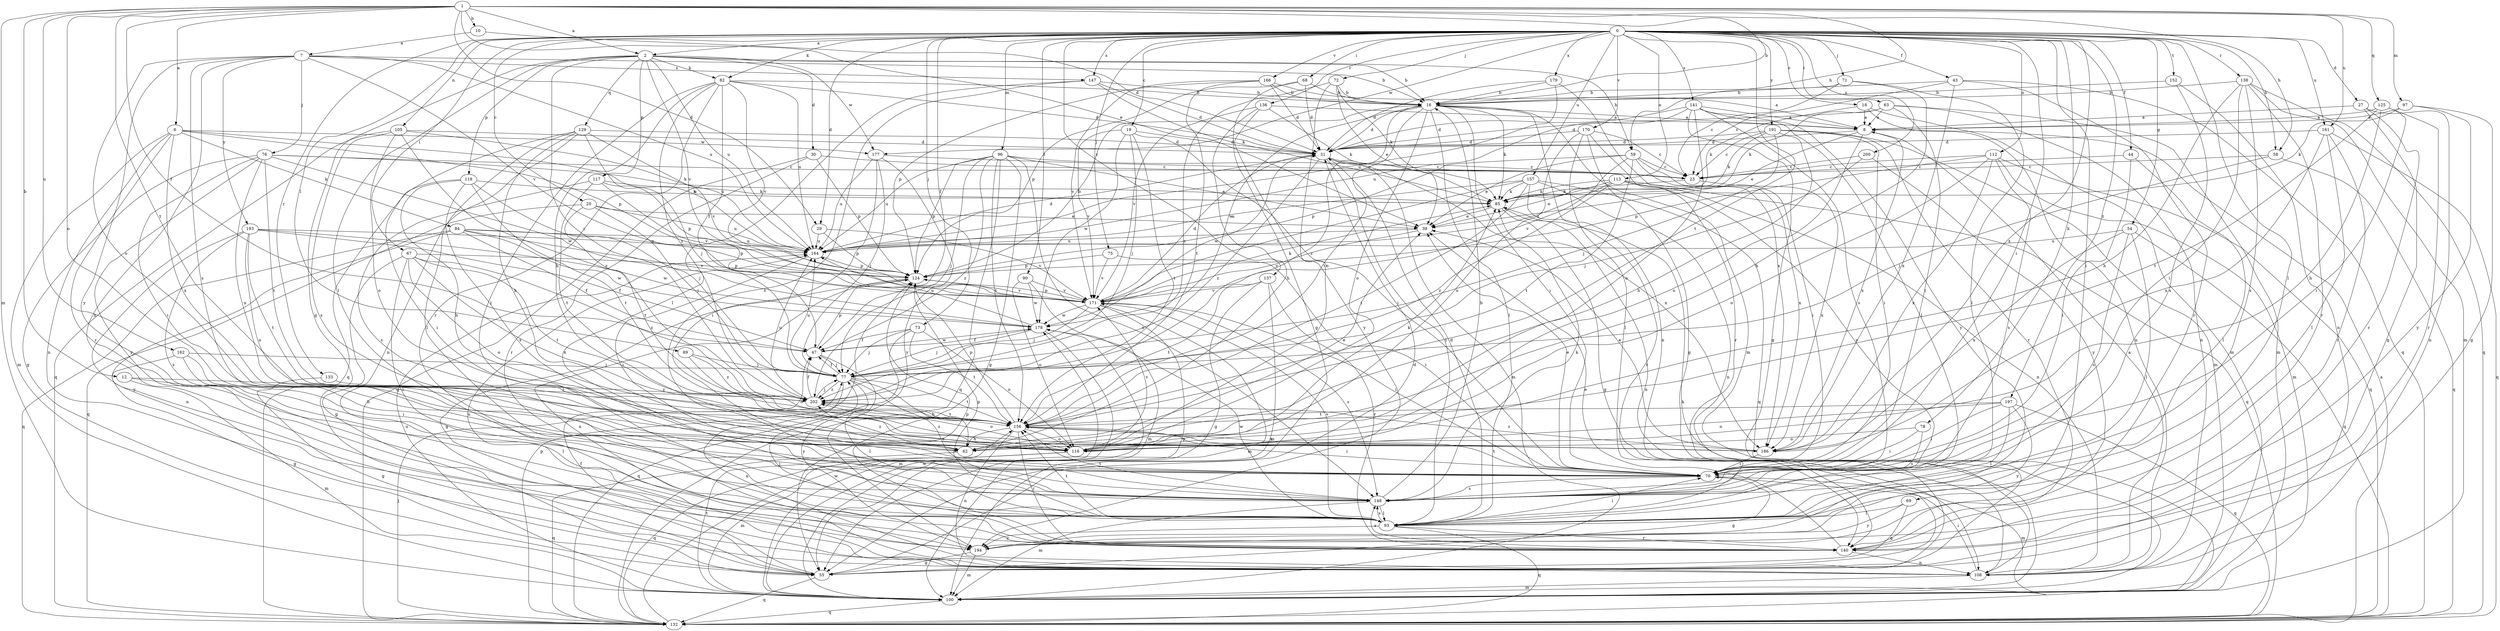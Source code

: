 strict digraph  {
0;
1;
2;
6;
7;
8;
10;
12;
16;
18;
19;
20;
23;
27;
29;
30;
31;
39;
43;
44;
47;
54;
55;
58;
59;
62;
63;
67;
68;
69;
70;
71;
72;
73;
75;
76;
77;
78;
82;
84;
85;
89;
90;
93;
96;
97;
100;
105;
108;
112;
113;
116;
117;
118;
124;
125;
129;
132;
133;
136;
137;
138;
140;
141;
147;
148;
152;
156;
157;
161;
162;
164;
166;
170;
171;
177;
178;
179;
186;
191;
193;
194;
197;
200;
202;
0 -> 2  [label=a];
0 -> 18  [label=c];
0 -> 19  [label=c];
0 -> 20  [label=c];
0 -> 27  [label=d];
0 -> 29  [label=d];
0 -> 43  [label=f];
0 -> 44  [label=f];
0 -> 47  [label=f];
0 -> 54  [label=g];
0 -> 58  [label=h];
0 -> 63  [label=i];
0 -> 67  [label=i];
0 -> 68  [label=i];
0 -> 69  [label=i];
0 -> 70  [label=i];
0 -> 71  [label=j];
0 -> 72  [label=j];
0 -> 73  [label=j];
0 -> 75  [label=j];
0 -> 78  [label=k];
0 -> 82  [label=k];
0 -> 89  [label=l];
0 -> 90  [label=l];
0 -> 93  [label=l];
0 -> 96  [label=m];
0 -> 105  [label=n];
0 -> 112  [label=o];
0 -> 113  [label=o];
0 -> 133  [label=r];
0 -> 136  [label=r];
0 -> 137  [label=r];
0 -> 138  [label=r];
0 -> 141  [label=s];
0 -> 147  [label=s];
0 -> 152  [label=t];
0 -> 156  [label=t];
0 -> 157  [label=u];
0 -> 161  [label=u];
0 -> 166  [label=v];
0 -> 170  [label=v];
0 -> 177  [label=w];
0 -> 179  [label=x];
0 -> 186  [label=x];
0 -> 191  [label=y];
0 -> 197  [label=z];
0 -> 200  [label=z];
1 -> 2  [label=a];
1 -> 6  [label=a];
1 -> 10  [label=b];
1 -> 12  [label=b];
1 -> 16  [label=b];
1 -> 29  [label=d];
1 -> 39  [label=e];
1 -> 47  [label=f];
1 -> 58  [label=h];
1 -> 59  [label=h];
1 -> 97  [label=m];
1 -> 100  [label=m];
1 -> 116  [label=o];
1 -> 125  [label=q];
1 -> 156  [label=t];
1 -> 161  [label=u];
1 -> 162  [label=u];
2 -> 16  [label=b];
2 -> 30  [label=d];
2 -> 55  [label=g];
2 -> 59  [label=h];
2 -> 82  [label=k];
2 -> 93  [label=l];
2 -> 117  [label=p];
2 -> 118  [label=p];
2 -> 129  [label=q];
2 -> 164  [label=u];
2 -> 171  [label=v];
2 -> 177  [label=w];
2 -> 202  [label=z];
6 -> 84  [label=k];
6 -> 100  [label=m];
6 -> 108  [label=n];
6 -> 124  [label=p];
6 -> 140  [label=r];
6 -> 164  [label=u];
6 -> 177  [label=w];
6 -> 186  [label=x];
7 -> 16  [label=b];
7 -> 76  [label=j];
7 -> 108  [label=n];
7 -> 116  [label=o];
7 -> 147  [label=s];
7 -> 148  [label=s];
7 -> 164  [label=u];
7 -> 171  [label=v];
7 -> 193  [label=y];
7 -> 194  [label=y];
8 -> 31  [label=d];
8 -> 39  [label=e];
8 -> 116  [label=o];
8 -> 186  [label=x];
10 -> 7  [label=a];
10 -> 31  [label=d];
12 -> 93  [label=l];
12 -> 100  [label=m];
12 -> 202  [label=z];
16 -> 8  [label=a];
16 -> 31  [label=d];
16 -> 70  [label=i];
16 -> 85  [label=k];
16 -> 93  [label=l];
16 -> 100  [label=m];
16 -> 108  [label=n];
16 -> 116  [label=o];
16 -> 156  [label=t];
16 -> 178  [label=w];
16 -> 202  [label=z];
18 -> 8  [label=a];
18 -> 85  [label=k];
18 -> 100  [label=m];
18 -> 108  [label=n];
19 -> 31  [label=d];
19 -> 70  [label=i];
19 -> 77  [label=j];
19 -> 156  [label=t];
19 -> 171  [label=v];
19 -> 178  [label=w];
20 -> 39  [label=e];
20 -> 77  [label=j];
20 -> 132  [label=q];
20 -> 156  [label=t];
20 -> 164  [label=u];
23 -> 85  [label=k];
23 -> 186  [label=x];
27 -> 8  [label=a];
27 -> 55  [label=g];
27 -> 108  [label=n];
27 -> 140  [label=r];
29 -> 124  [label=p];
29 -> 164  [label=u];
29 -> 171  [label=v];
30 -> 23  [label=c];
30 -> 124  [label=p];
30 -> 132  [label=q];
30 -> 140  [label=r];
31 -> 23  [label=c];
31 -> 93  [label=l];
31 -> 100  [label=m];
31 -> 178  [label=w];
31 -> 186  [label=x];
31 -> 202  [label=z];
39 -> 164  [label=u];
39 -> 171  [label=v];
43 -> 16  [label=b];
43 -> 23  [label=c];
43 -> 132  [label=q];
43 -> 140  [label=r];
43 -> 186  [label=x];
44 -> 23  [label=c];
44 -> 70  [label=i];
44 -> 93  [label=l];
47 -> 77  [label=j];
47 -> 124  [label=p];
47 -> 178  [label=w];
47 -> 194  [label=y];
54 -> 93  [label=l];
54 -> 132  [label=q];
54 -> 148  [label=s];
54 -> 164  [label=u];
54 -> 186  [label=x];
55 -> 31  [label=d];
55 -> 47  [label=f];
55 -> 132  [label=q];
58 -> 23  [label=c];
58 -> 77  [label=j];
58 -> 132  [label=q];
59 -> 23  [label=c];
59 -> 39  [label=e];
59 -> 70  [label=i];
59 -> 124  [label=p];
59 -> 156  [label=t];
59 -> 171  [label=v];
59 -> 186  [label=x];
62 -> 39  [label=e];
62 -> 132  [label=q];
62 -> 202  [label=z];
63 -> 8  [label=a];
63 -> 31  [label=d];
63 -> 70  [label=i];
63 -> 85  [label=k];
63 -> 100  [label=m];
63 -> 108  [label=n];
67 -> 55  [label=g];
67 -> 93  [label=l];
67 -> 116  [label=o];
67 -> 124  [label=p];
67 -> 156  [label=t];
67 -> 186  [label=x];
67 -> 202  [label=z];
68 -> 16  [label=b];
68 -> 31  [label=d];
68 -> 55  [label=g];
68 -> 124  [label=p];
69 -> 55  [label=g];
69 -> 93  [label=l];
69 -> 194  [label=y];
70 -> 39  [label=e];
70 -> 55  [label=g];
70 -> 100  [label=m];
70 -> 148  [label=s];
70 -> 156  [label=t];
71 -> 16  [label=b];
71 -> 23  [label=c];
71 -> 62  [label=h];
71 -> 93  [label=l];
72 -> 16  [label=b];
72 -> 39  [label=e];
72 -> 85  [label=k];
72 -> 116  [label=o];
72 -> 202  [label=z];
73 -> 47  [label=f];
73 -> 77  [label=j];
73 -> 116  [label=o];
73 -> 132  [label=q];
73 -> 156  [label=t];
75 -> 70  [label=i];
75 -> 124  [label=p];
75 -> 171  [label=v];
76 -> 23  [label=c];
76 -> 55  [label=g];
76 -> 70  [label=i];
76 -> 85  [label=k];
76 -> 156  [label=t];
76 -> 178  [label=w];
76 -> 186  [label=x];
76 -> 194  [label=y];
77 -> 47  [label=f];
77 -> 62  [label=h];
77 -> 93  [label=l];
77 -> 108  [label=n];
77 -> 148  [label=s];
77 -> 156  [label=t];
77 -> 164  [label=u];
77 -> 202  [label=z];
78 -> 70  [label=i];
78 -> 116  [label=o];
78 -> 148  [label=s];
82 -> 16  [label=b];
82 -> 31  [label=d];
82 -> 47  [label=f];
82 -> 62  [label=h];
82 -> 93  [label=l];
82 -> 140  [label=r];
82 -> 164  [label=u];
82 -> 171  [label=v];
82 -> 202  [label=z];
84 -> 47  [label=f];
84 -> 124  [label=p];
84 -> 132  [label=q];
84 -> 164  [label=u];
84 -> 171  [label=v];
84 -> 178  [label=w];
84 -> 194  [label=y];
85 -> 39  [label=e];
85 -> 55  [label=g];
85 -> 108  [label=n];
89 -> 77  [label=j];
89 -> 116  [label=o];
89 -> 202  [label=z];
90 -> 100  [label=m];
90 -> 116  [label=o];
90 -> 171  [label=v];
90 -> 178  [label=w];
93 -> 31  [label=d];
93 -> 70  [label=i];
93 -> 124  [label=p];
93 -> 132  [label=q];
93 -> 140  [label=r];
93 -> 148  [label=s];
93 -> 156  [label=t];
93 -> 171  [label=v];
93 -> 178  [label=w];
93 -> 194  [label=y];
96 -> 23  [label=c];
96 -> 39  [label=e];
96 -> 55  [label=g];
96 -> 77  [label=j];
96 -> 124  [label=p];
96 -> 132  [label=q];
96 -> 148  [label=s];
96 -> 156  [label=t];
96 -> 164  [label=u];
96 -> 202  [label=z];
97 -> 8  [label=a];
97 -> 55  [label=g];
97 -> 85  [label=k];
97 -> 194  [label=y];
100 -> 85  [label=k];
100 -> 132  [label=q];
100 -> 156  [label=t];
100 -> 164  [label=u];
100 -> 178  [label=w];
105 -> 31  [label=d];
105 -> 116  [label=o];
105 -> 132  [label=q];
105 -> 148  [label=s];
105 -> 164  [label=u];
105 -> 202  [label=z];
108 -> 8  [label=a];
108 -> 70  [label=i];
108 -> 100  [label=m];
108 -> 164  [label=u];
112 -> 23  [label=c];
112 -> 100  [label=m];
112 -> 116  [label=o];
112 -> 124  [label=p];
112 -> 132  [label=q];
112 -> 148  [label=s];
112 -> 186  [label=x];
113 -> 39  [label=e];
113 -> 85  [label=k];
113 -> 108  [label=n];
113 -> 132  [label=q];
113 -> 148  [label=s];
113 -> 164  [label=u];
113 -> 202  [label=z];
116 -> 85  [label=k];
116 -> 100  [label=m];
116 -> 132  [label=q];
116 -> 171  [label=v];
116 -> 202  [label=z];
117 -> 85  [label=k];
117 -> 124  [label=p];
117 -> 148  [label=s];
117 -> 156  [label=t];
117 -> 171  [label=v];
118 -> 62  [label=h];
118 -> 70  [label=i];
118 -> 77  [label=j];
118 -> 85  [label=k];
118 -> 148  [label=s];
118 -> 156  [label=t];
124 -> 16  [label=b];
124 -> 55  [label=g];
124 -> 108  [label=n];
124 -> 171  [label=v];
125 -> 8  [label=a];
125 -> 62  [label=h];
125 -> 70  [label=i];
125 -> 140  [label=r];
125 -> 156  [label=t];
129 -> 31  [label=d];
129 -> 62  [label=h];
129 -> 77  [label=j];
129 -> 93  [label=l];
129 -> 108  [label=n];
129 -> 132  [label=q];
129 -> 171  [label=v];
132 -> 8  [label=a];
132 -> 77  [label=j];
132 -> 124  [label=p];
132 -> 178  [label=w];
133 -> 55  [label=g];
133 -> 202  [label=z];
136 -> 8  [label=a];
136 -> 62  [label=h];
136 -> 85  [label=k];
136 -> 171  [label=v];
136 -> 194  [label=y];
137 -> 55  [label=g];
137 -> 100  [label=m];
137 -> 140  [label=r];
137 -> 156  [label=t];
137 -> 171  [label=v];
138 -> 16  [label=b];
138 -> 62  [label=h];
138 -> 70  [label=i];
138 -> 100  [label=m];
138 -> 132  [label=q];
138 -> 140  [label=r];
138 -> 148  [label=s];
140 -> 39  [label=e];
140 -> 77  [label=j];
140 -> 108  [label=n];
140 -> 124  [label=p];
140 -> 148  [label=s];
141 -> 8  [label=a];
141 -> 31  [label=d];
141 -> 55  [label=g];
141 -> 93  [label=l];
141 -> 116  [label=o];
141 -> 148  [label=s];
141 -> 164  [label=u];
141 -> 194  [label=y];
147 -> 16  [label=b];
147 -> 31  [label=d];
147 -> 85  [label=k];
147 -> 93  [label=l];
147 -> 148  [label=s];
148 -> 16  [label=b];
148 -> 85  [label=k];
148 -> 93  [label=l];
148 -> 100  [label=m];
148 -> 156  [label=t];
152 -> 16  [label=b];
152 -> 108  [label=n];
152 -> 148  [label=s];
156 -> 62  [label=h];
156 -> 70  [label=i];
156 -> 108  [label=n];
156 -> 116  [label=o];
156 -> 124  [label=p];
156 -> 140  [label=r];
156 -> 186  [label=x];
157 -> 85  [label=k];
157 -> 108  [label=n];
157 -> 132  [label=q];
157 -> 140  [label=r];
157 -> 156  [label=t];
157 -> 164  [label=u];
157 -> 171  [label=v];
161 -> 31  [label=d];
161 -> 93  [label=l];
161 -> 132  [label=q];
161 -> 140  [label=r];
161 -> 186  [label=x];
162 -> 55  [label=g];
162 -> 62  [label=h];
162 -> 70  [label=i];
162 -> 77  [label=j];
164 -> 31  [label=d];
164 -> 70  [label=i];
164 -> 124  [label=p];
166 -> 8  [label=a];
166 -> 16  [label=b];
166 -> 31  [label=d];
166 -> 124  [label=p];
166 -> 156  [label=t];
166 -> 171  [label=v];
170 -> 23  [label=c];
170 -> 31  [label=d];
170 -> 55  [label=g];
170 -> 93  [label=l];
170 -> 116  [label=o];
170 -> 140  [label=r];
171 -> 31  [label=d];
171 -> 55  [label=g];
171 -> 70  [label=i];
171 -> 77  [label=j];
171 -> 85  [label=k];
171 -> 100  [label=m];
171 -> 124  [label=p];
171 -> 148  [label=s];
171 -> 178  [label=w];
177 -> 23  [label=c];
177 -> 70  [label=i];
177 -> 77  [label=j];
177 -> 164  [label=u];
177 -> 194  [label=y];
178 -> 47  [label=f];
178 -> 77  [label=j];
178 -> 100  [label=m];
178 -> 164  [label=u];
179 -> 16  [label=b];
179 -> 31  [label=d];
179 -> 164  [label=u];
179 -> 186  [label=x];
186 -> 39  [label=e];
186 -> 70  [label=i];
186 -> 202  [label=z];
191 -> 23  [label=c];
191 -> 31  [label=d];
191 -> 62  [label=h];
191 -> 70  [label=i];
191 -> 77  [label=j];
191 -> 85  [label=k];
191 -> 100  [label=m];
191 -> 140  [label=r];
193 -> 47  [label=f];
193 -> 108  [label=n];
193 -> 116  [label=o];
193 -> 148  [label=s];
193 -> 156  [label=t];
193 -> 164  [label=u];
193 -> 178  [label=w];
194 -> 55  [label=g];
194 -> 100  [label=m];
197 -> 70  [label=i];
197 -> 93  [label=l];
197 -> 116  [label=o];
197 -> 132  [label=q];
197 -> 156  [label=t];
197 -> 194  [label=y];
200 -> 23  [label=c];
200 -> 77  [label=j];
200 -> 194  [label=y];
202 -> 47  [label=f];
202 -> 77  [label=j];
202 -> 116  [label=o];
202 -> 156  [label=t];
202 -> 164  [label=u];
}
